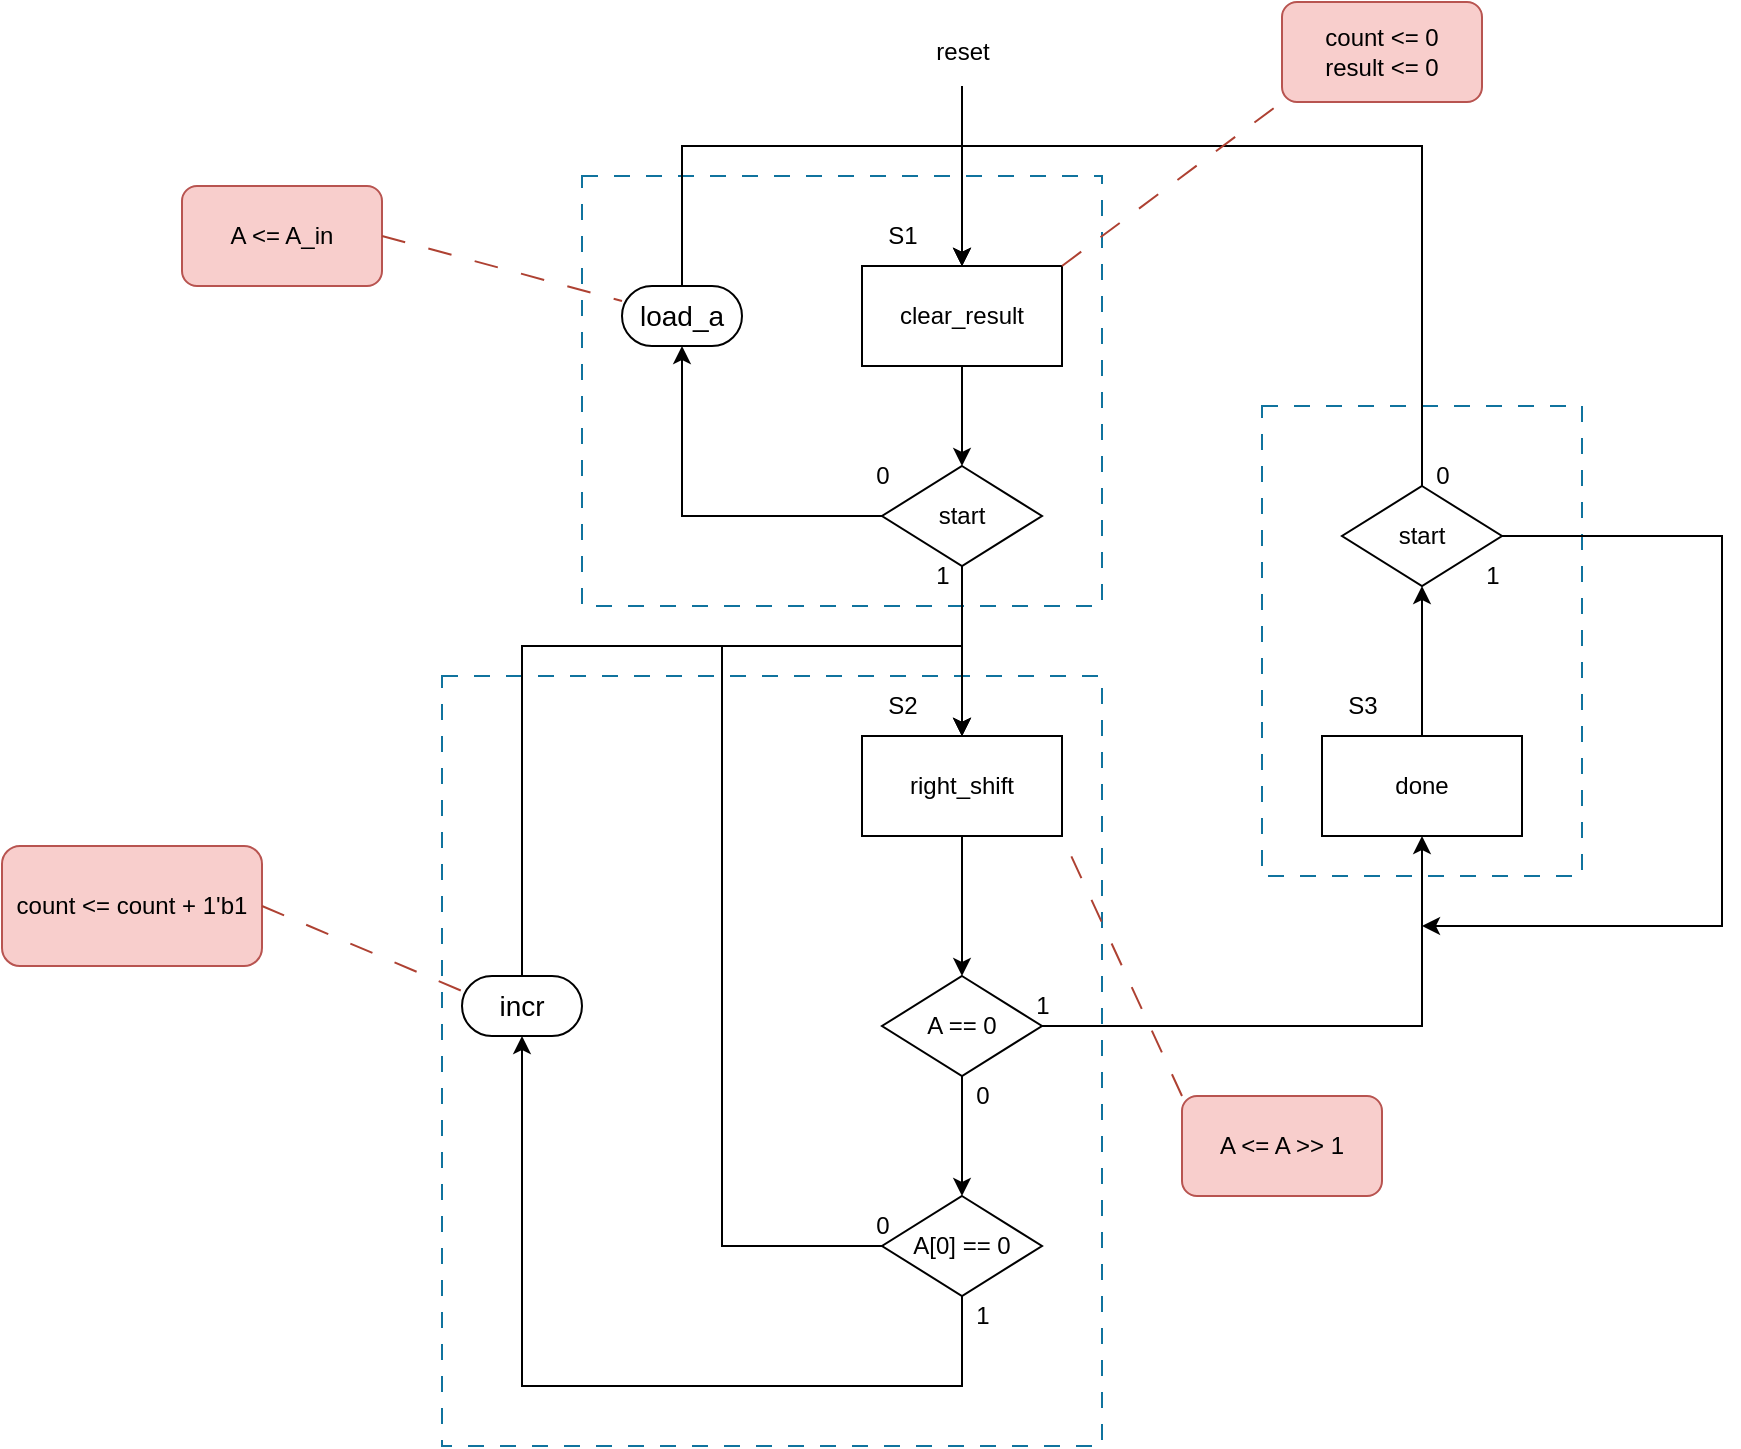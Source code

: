 <mxfile version="22.0.1" type="device">
  <diagram name="Page-1" id="V5FEJibJbFLJuYnV9K3m">
    <mxGraphModel dx="2585" dy="1097" grid="1" gridSize="10" guides="1" tooltips="1" connect="1" arrows="1" fold="1" page="1" pageScale="1" pageWidth="1100" pageHeight="850" math="0" shadow="0">
      <root>
        <mxCell id="0" />
        <mxCell id="1" parent="0" />
        <mxCell id="VbprJ_woV_JCTa7fUl5T-44" value="" style="rounded=0;whiteSpace=wrap;html=1;fillColor=none;strokeColor=#10739e;dashed=1;dashPattern=8 8;" vertex="1" parent="1">
          <mxGeometry x="460" y="290" width="160" height="235" as="geometry" />
        </mxCell>
        <mxCell id="VbprJ_woV_JCTa7fUl5T-45" value="" style="rounded=0;whiteSpace=wrap;html=1;fillColor=none;strokeColor=#10739e;dashed=1;dashPattern=8 8;" vertex="1" parent="1">
          <mxGeometry x="50" y="425" width="330" height="385" as="geometry" />
        </mxCell>
        <mxCell id="VbprJ_woV_JCTa7fUl5T-43" value="" style="rounded=0;whiteSpace=wrap;html=1;fillColor=none;strokeColor=#10739e;dashed=1;dashPattern=8 8;" vertex="1" parent="1">
          <mxGeometry x="120" y="175" width="260" height="215" as="geometry" />
        </mxCell>
        <mxCell id="VbprJ_woV_JCTa7fUl5T-10" style="edgeStyle=orthogonalEdgeStyle;rounded=0;orthogonalLoop=1;jettySize=auto;html=1;entryX=0.5;entryY=0;entryDx=0;entryDy=0;" edge="1" parent="1" source="VbprJ_woV_JCTa7fUl5T-1" target="VbprJ_woV_JCTa7fUl5T-5">
          <mxGeometry relative="1" as="geometry" />
        </mxCell>
        <mxCell id="VbprJ_woV_JCTa7fUl5T-1" value="clear_result" style="rounded=0;whiteSpace=wrap;html=1;" vertex="1" parent="1">
          <mxGeometry x="260" y="220" width="100" height="50" as="geometry" />
        </mxCell>
        <mxCell id="VbprJ_woV_JCTa7fUl5T-2" value="S1" style="text;html=1;align=center;verticalAlign=middle;resizable=0;points=[];autosize=1;strokeColor=none;fillColor=none;" vertex="1" parent="1">
          <mxGeometry x="260" y="190" width="40" height="30" as="geometry" />
        </mxCell>
        <mxCell id="VbprJ_woV_JCTa7fUl5T-21" style="edgeStyle=orthogonalEdgeStyle;rounded=0;orthogonalLoop=1;jettySize=auto;html=1;entryX=0.5;entryY=0;entryDx=0;entryDy=0;" edge="1" parent="1" source="VbprJ_woV_JCTa7fUl5T-4" target="VbprJ_woV_JCTa7fUl5T-19">
          <mxGeometry relative="1" as="geometry" />
        </mxCell>
        <mxCell id="VbprJ_woV_JCTa7fUl5T-4" value="right_shift" style="rounded=0;whiteSpace=wrap;html=1;" vertex="1" parent="1">
          <mxGeometry x="260" y="455" width="100" height="50" as="geometry" />
        </mxCell>
        <mxCell id="VbprJ_woV_JCTa7fUl5T-13" style="edgeStyle=orthogonalEdgeStyle;rounded=0;orthogonalLoop=1;jettySize=auto;html=1;entryX=0.5;entryY=1;entryDx=0;entryDy=0;" edge="1" parent="1" source="VbprJ_woV_JCTa7fUl5T-5" target="VbprJ_woV_JCTa7fUl5T-12">
          <mxGeometry relative="1" as="geometry">
            <mxPoint x="200" y="350" as="targetPoint" />
          </mxGeometry>
        </mxCell>
        <mxCell id="VbprJ_woV_JCTa7fUl5T-15" style="edgeStyle=orthogonalEdgeStyle;rounded=0;orthogonalLoop=1;jettySize=auto;html=1;entryX=0.5;entryY=0;entryDx=0;entryDy=0;" edge="1" parent="1" source="VbprJ_woV_JCTa7fUl5T-5" target="VbprJ_woV_JCTa7fUl5T-4">
          <mxGeometry relative="1" as="geometry" />
        </mxCell>
        <mxCell id="VbprJ_woV_JCTa7fUl5T-5" value="start" style="rhombus;whiteSpace=wrap;html=1;" vertex="1" parent="1">
          <mxGeometry x="270" y="320" width="80" height="50" as="geometry" />
        </mxCell>
        <mxCell id="VbprJ_woV_JCTa7fUl5T-8" value="" style="endArrow=classic;html=1;rounded=0;entryX=0.5;entryY=0;entryDx=0;entryDy=0;" edge="1" parent="1" target="VbprJ_woV_JCTa7fUl5T-1">
          <mxGeometry width="50" height="50" relative="1" as="geometry">
            <mxPoint x="310" y="130" as="sourcePoint" />
            <mxPoint x="360" y="90" as="targetPoint" />
          </mxGeometry>
        </mxCell>
        <mxCell id="VbprJ_woV_JCTa7fUl5T-9" value="reset" style="text;html=1;align=center;verticalAlign=middle;resizable=0;points=[];autosize=1;strokeColor=none;fillColor=none;" vertex="1" parent="1">
          <mxGeometry x="285" y="98" width="50" height="30" as="geometry" />
        </mxCell>
        <mxCell id="VbprJ_woV_JCTa7fUl5T-14" style="edgeStyle=orthogonalEdgeStyle;rounded=0;orthogonalLoop=1;jettySize=auto;html=1;entryX=0.5;entryY=0;entryDx=0;entryDy=0;" edge="1" parent="1" source="VbprJ_woV_JCTa7fUl5T-12" target="VbprJ_woV_JCTa7fUl5T-1">
          <mxGeometry relative="1" as="geometry">
            <mxPoint x="260" y="160" as="targetPoint" />
            <Array as="points">
              <mxPoint x="170" y="160" />
              <mxPoint x="310" y="160" />
            </Array>
          </mxGeometry>
        </mxCell>
        <mxCell id="VbprJ_woV_JCTa7fUl5T-12" value="&lt;span style=&quot;font-weight: normal;&quot;&gt;load_a&lt;/span&gt;" style="rounded=1;whiteSpace=wrap;html=1;arcSize=50;strokeWidth=1;fillColor=none;whiteSpace=wrap;align=center;verticalAlign=middle;spacingLeft=0;fontStyle=1;fontSize=14;spacing=10;" vertex="1" parent="1">
          <mxGeometry x="140" y="230" width="60" height="30" as="geometry" />
        </mxCell>
        <mxCell id="VbprJ_woV_JCTa7fUl5T-16" value="1" style="text;html=1;align=center;verticalAlign=middle;resizable=0;points=[];autosize=1;strokeColor=none;fillColor=none;" vertex="1" parent="1">
          <mxGeometry x="285" y="360" width="30" height="30" as="geometry" />
        </mxCell>
        <mxCell id="VbprJ_woV_JCTa7fUl5T-17" value="0" style="text;html=1;align=center;verticalAlign=middle;resizable=0;points=[];autosize=1;strokeColor=none;fillColor=none;" vertex="1" parent="1">
          <mxGeometry x="255" y="310" width="30" height="30" as="geometry" />
        </mxCell>
        <mxCell id="VbprJ_woV_JCTa7fUl5T-18" value="S2" style="text;html=1;align=center;verticalAlign=middle;resizable=0;points=[];autosize=1;strokeColor=none;fillColor=none;" vertex="1" parent="1">
          <mxGeometry x="260" y="425" width="40" height="30" as="geometry" />
        </mxCell>
        <mxCell id="VbprJ_woV_JCTa7fUl5T-24" style="edgeStyle=orthogonalEdgeStyle;rounded=0;orthogonalLoop=1;jettySize=auto;html=1;entryX=0.5;entryY=0;entryDx=0;entryDy=0;" edge="1" parent="1" source="VbprJ_woV_JCTa7fUl5T-19" target="VbprJ_woV_JCTa7fUl5T-22">
          <mxGeometry relative="1" as="geometry" />
        </mxCell>
        <mxCell id="VbprJ_woV_JCTa7fUl5T-25" style="edgeStyle=orthogonalEdgeStyle;rounded=0;orthogonalLoop=1;jettySize=auto;html=1;entryX=0.5;entryY=0;entryDx=0;entryDy=0;exitX=0;exitY=0.5;exitDx=0;exitDy=0;" edge="1" parent="1" source="VbprJ_woV_JCTa7fUl5T-22" target="VbprJ_woV_JCTa7fUl5T-4">
          <mxGeometry relative="1" as="geometry">
            <mxPoint x="200" y="410" as="targetPoint" />
            <mxPoint x="250" y="650" as="sourcePoint" />
            <Array as="points">
              <mxPoint x="190" y="710" />
              <mxPoint x="190" y="410" />
              <mxPoint x="310" y="410" />
            </Array>
          </mxGeometry>
        </mxCell>
        <mxCell id="VbprJ_woV_JCTa7fUl5T-34" style="edgeStyle=orthogonalEdgeStyle;rounded=0;orthogonalLoop=1;jettySize=auto;html=1;entryX=0.5;entryY=1;entryDx=0;entryDy=0;" edge="1" parent="1" source="VbprJ_woV_JCTa7fUl5T-19" target="VbprJ_woV_JCTa7fUl5T-32">
          <mxGeometry relative="1" as="geometry" />
        </mxCell>
        <mxCell id="VbprJ_woV_JCTa7fUl5T-19" value="A == 0" style="rhombus;whiteSpace=wrap;html=1;" vertex="1" parent="1">
          <mxGeometry x="270" y="575" width="80" height="50" as="geometry" />
        </mxCell>
        <mxCell id="VbprJ_woV_JCTa7fUl5T-27" style="edgeStyle=orthogonalEdgeStyle;rounded=0;orthogonalLoop=1;jettySize=auto;html=1;entryX=0.5;entryY=1;entryDx=0;entryDy=0;" edge="1" parent="1" source="VbprJ_woV_JCTa7fUl5T-22" target="VbprJ_woV_JCTa7fUl5T-26">
          <mxGeometry relative="1" as="geometry">
            <Array as="points">
              <mxPoint x="310" y="780" />
              <mxPoint x="90" y="780" />
            </Array>
          </mxGeometry>
        </mxCell>
        <mxCell id="VbprJ_woV_JCTa7fUl5T-22" value="A[0] == 0" style="rhombus;whiteSpace=wrap;html=1;" vertex="1" parent="1">
          <mxGeometry x="270" y="685" width="80" height="50" as="geometry" />
        </mxCell>
        <mxCell id="VbprJ_woV_JCTa7fUl5T-28" style="edgeStyle=orthogonalEdgeStyle;rounded=0;orthogonalLoop=1;jettySize=auto;html=1;entryX=0.5;entryY=0;entryDx=0;entryDy=0;" edge="1" parent="1" source="VbprJ_woV_JCTa7fUl5T-26" target="VbprJ_woV_JCTa7fUl5T-4">
          <mxGeometry relative="1" as="geometry">
            <mxPoint x="160" y="410" as="targetPoint" />
            <Array as="points">
              <mxPoint x="90" y="410" />
              <mxPoint x="310" y="410" />
            </Array>
          </mxGeometry>
        </mxCell>
        <mxCell id="VbprJ_woV_JCTa7fUl5T-26" value="&lt;span style=&quot;font-weight: normal;&quot;&gt;incr&lt;/span&gt;" style="rounded=1;whiteSpace=wrap;html=1;arcSize=50;strokeWidth=1;fillColor=none;whiteSpace=wrap;align=center;verticalAlign=middle;spacingLeft=0;fontStyle=1;fontSize=14;spacing=10;" vertex="1" parent="1">
          <mxGeometry x="60" y="575" width="60" height="30" as="geometry" />
        </mxCell>
        <mxCell id="VbprJ_woV_JCTa7fUl5T-29" value="0" style="text;html=1;align=center;verticalAlign=middle;resizable=0;points=[];autosize=1;strokeColor=none;fillColor=none;" vertex="1" parent="1">
          <mxGeometry x="255" y="685" width="30" height="30" as="geometry" />
        </mxCell>
        <mxCell id="VbprJ_woV_JCTa7fUl5T-30" value="1" style="text;html=1;align=center;verticalAlign=middle;resizable=0;points=[];autosize=1;strokeColor=none;fillColor=none;" vertex="1" parent="1">
          <mxGeometry x="305" y="730" width="30" height="30" as="geometry" />
        </mxCell>
        <mxCell id="VbprJ_woV_JCTa7fUl5T-31" value="0" style="text;html=1;align=center;verticalAlign=middle;resizable=0;points=[];autosize=1;strokeColor=none;fillColor=none;" vertex="1" parent="1">
          <mxGeometry x="305" y="620" width="30" height="30" as="geometry" />
        </mxCell>
        <mxCell id="VbprJ_woV_JCTa7fUl5T-37" style="edgeStyle=orthogonalEdgeStyle;rounded=0;orthogonalLoop=1;jettySize=auto;html=1;entryX=0.5;entryY=1;entryDx=0;entryDy=0;" edge="1" parent="1" source="VbprJ_woV_JCTa7fUl5T-32" target="VbprJ_woV_JCTa7fUl5T-36">
          <mxGeometry relative="1" as="geometry" />
        </mxCell>
        <mxCell id="VbprJ_woV_JCTa7fUl5T-32" value="done" style="rounded=0;whiteSpace=wrap;html=1;" vertex="1" parent="1">
          <mxGeometry x="490" y="455" width="100" height="50" as="geometry" />
        </mxCell>
        <mxCell id="VbprJ_woV_JCTa7fUl5T-33" value="S3" style="text;html=1;align=center;verticalAlign=middle;resizable=0;points=[];autosize=1;strokeColor=none;fillColor=none;" vertex="1" parent="1">
          <mxGeometry x="490" y="425" width="40" height="30" as="geometry" />
        </mxCell>
        <mxCell id="VbprJ_woV_JCTa7fUl5T-35" value="1" style="text;html=1;align=center;verticalAlign=middle;resizable=0;points=[];autosize=1;strokeColor=none;fillColor=none;" vertex="1" parent="1">
          <mxGeometry x="335" y="575" width="30" height="30" as="geometry" />
        </mxCell>
        <mxCell id="VbprJ_woV_JCTa7fUl5T-38" style="edgeStyle=orthogonalEdgeStyle;rounded=0;orthogonalLoop=1;jettySize=auto;html=1;" edge="1" parent="1" source="VbprJ_woV_JCTa7fUl5T-36">
          <mxGeometry relative="1" as="geometry">
            <mxPoint x="540" y="550" as="targetPoint" />
            <Array as="points">
              <mxPoint x="690" y="355" />
              <mxPoint x="690" y="550" />
            </Array>
          </mxGeometry>
        </mxCell>
        <mxCell id="VbprJ_woV_JCTa7fUl5T-39" style="edgeStyle=orthogonalEdgeStyle;rounded=0;orthogonalLoop=1;jettySize=auto;html=1;entryX=0.5;entryY=0;entryDx=0;entryDy=0;" edge="1" parent="1" source="VbprJ_woV_JCTa7fUl5T-36" target="VbprJ_woV_JCTa7fUl5T-1">
          <mxGeometry relative="1" as="geometry">
            <mxPoint x="310" y="160" as="targetPoint" />
            <Array as="points">
              <mxPoint x="540" y="160" />
              <mxPoint x="310" y="160" />
            </Array>
          </mxGeometry>
        </mxCell>
        <mxCell id="VbprJ_woV_JCTa7fUl5T-36" value="start" style="rhombus;whiteSpace=wrap;html=1;" vertex="1" parent="1">
          <mxGeometry x="500" y="330" width="80" height="50" as="geometry" />
        </mxCell>
        <mxCell id="VbprJ_woV_JCTa7fUl5T-40" value="1" style="text;html=1;align=center;verticalAlign=middle;resizable=0;points=[];autosize=1;strokeColor=none;fillColor=none;" vertex="1" parent="1">
          <mxGeometry x="560" y="360" width="30" height="30" as="geometry" />
        </mxCell>
        <mxCell id="VbprJ_woV_JCTa7fUl5T-42" value="0" style="text;html=1;align=center;verticalAlign=middle;resizable=0;points=[];autosize=1;strokeColor=none;fillColor=none;" vertex="1" parent="1">
          <mxGeometry x="535" y="310" width="30" height="30" as="geometry" />
        </mxCell>
        <mxCell id="VbprJ_woV_JCTa7fUl5T-46" value="&lt;font color=&quot;#000000&quot;&gt;A &amp;lt;= A_in&lt;/font&gt;" style="rounded=1;whiteSpace=wrap;html=1;fillColor=#f8cecc;strokeColor=#b85450;" vertex="1" parent="1">
          <mxGeometry x="-80" y="180" width="100" height="50" as="geometry" />
        </mxCell>
        <mxCell id="VbprJ_woV_JCTa7fUl5T-49" value="" style="endArrow=none;dashed=1;html=1;rounded=0;dashPattern=12 12;fillColor=#fad9d5;strokeColor=#ae4132;entryX=0;entryY=0.25;entryDx=0;entryDy=0;exitX=1;exitY=0.5;exitDx=0;exitDy=0;" edge="1" parent="1" source="VbprJ_woV_JCTa7fUl5T-46" target="VbprJ_woV_JCTa7fUl5T-12">
          <mxGeometry width="50" height="50" relative="1" as="geometry">
            <mxPoint x="-130" y="540" as="sourcePoint" />
            <mxPoint x="-130" y="380" as="targetPoint" />
          </mxGeometry>
        </mxCell>
        <mxCell id="VbprJ_woV_JCTa7fUl5T-50" value="&lt;font color=&quot;#000000&quot;&gt;count &amp;lt;= count + 1&#39;b1&lt;/font&gt;" style="rounded=1;whiteSpace=wrap;html=1;fillColor=#f8cecc;strokeColor=#b85450;" vertex="1" parent="1">
          <mxGeometry x="-170" y="510" width="130" height="60" as="geometry" />
        </mxCell>
        <mxCell id="VbprJ_woV_JCTa7fUl5T-51" value="" style="endArrow=none;dashed=1;html=1;rounded=0;dashPattern=12 12;fillColor=#fad9d5;strokeColor=#ae4132;exitX=1;exitY=0.5;exitDx=0;exitDy=0;entryX=0;entryY=0.25;entryDx=0;entryDy=0;" edge="1" parent="1" source="VbprJ_woV_JCTa7fUl5T-50" target="VbprJ_woV_JCTa7fUl5T-26">
          <mxGeometry width="50" height="50" relative="1" as="geometry">
            <mxPoint x="30" y="215" as="sourcePoint" />
            <mxPoint x="-20" y="600" as="targetPoint" />
          </mxGeometry>
        </mxCell>
        <mxCell id="VbprJ_woV_JCTa7fUl5T-52" value="&lt;font color=&quot;#000000&quot;&gt;count &amp;lt;= 0&lt;br&gt;result &amp;lt;= 0&lt;br&gt;&lt;/font&gt;" style="rounded=1;whiteSpace=wrap;html=1;fillColor=#f8cecc;strokeColor=#b85450;" vertex="1" parent="1">
          <mxGeometry x="470" y="88" width="100" height="50" as="geometry" />
        </mxCell>
        <mxCell id="VbprJ_woV_JCTa7fUl5T-53" value="" style="endArrow=none;dashed=1;html=1;rounded=0;dashPattern=12 12;fillColor=#fad9d5;strokeColor=#ae4132;entryX=0;entryY=1;entryDx=0;entryDy=0;exitX=1;exitY=0;exitDx=0;exitDy=0;" edge="1" parent="1" source="VbprJ_woV_JCTa7fUl5T-1" target="VbprJ_woV_JCTa7fUl5T-52">
          <mxGeometry width="50" height="50" relative="1" as="geometry">
            <mxPoint x="30" y="215" as="sourcePoint" />
            <mxPoint x="150" y="248" as="targetPoint" />
          </mxGeometry>
        </mxCell>
        <mxCell id="VbprJ_woV_JCTa7fUl5T-54" value="&lt;font color=&quot;#000000&quot;&gt;A &amp;lt;= A &amp;gt;&amp;gt; 1&lt;br&gt;&lt;/font&gt;" style="rounded=1;whiteSpace=wrap;html=1;fillColor=#f8cecc;strokeColor=#b85450;" vertex="1" parent="1">
          <mxGeometry x="420" y="635" width="100" height="50" as="geometry" />
        </mxCell>
        <mxCell id="VbprJ_woV_JCTa7fUl5T-55" value="" style="endArrow=none;dashed=1;html=1;rounded=0;dashPattern=12 12;fillColor=#fad9d5;strokeColor=#ae4132;entryX=1;entryY=1;entryDx=0;entryDy=0;exitX=0;exitY=0;exitDx=0;exitDy=0;" edge="1" parent="1" source="VbprJ_woV_JCTa7fUl5T-54" target="VbprJ_woV_JCTa7fUl5T-4">
          <mxGeometry width="50" height="50" relative="1" as="geometry">
            <mxPoint x="400" y="700" as="sourcePoint" />
            <mxPoint x="510" y="618" as="targetPoint" />
          </mxGeometry>
        </mxCell>
      </root>
    </mxGraphModel>
  </diagram>
</mxfile>
